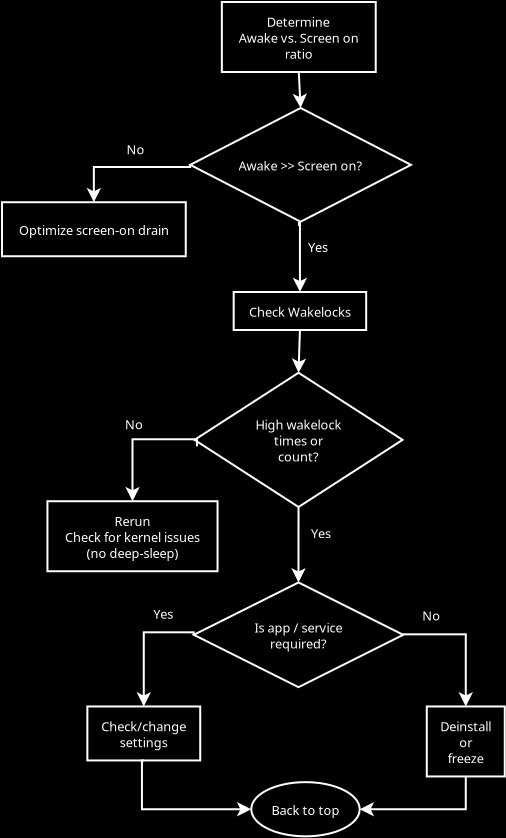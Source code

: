 <?xml version="1.0" encoding="UTF-8"?>
<dia:diagram xmlns:dia="http://www.lysator.liu.se/~alla/dia/">
  <dia:layer name="Background" visible="true" active="true">
    <dia:object type="Flowchart - Box" version="0" id="O0">
      <dia:attribute name="obj_pos">
        <dia:point val="4.646,4.05"/>
      </dia:attribute>
      <dia:attribute name="obj_bb">
        <dia:rectangle val="4.596,4;12.389,7.6"/>
      </dia:attribute>
      <dia:attribute name="elem_corner">
        <dia:point val="4.646,4.05"/>
      </dia:attribute>
      <dia:attribute name="elem_width">
        <dia:real val="7.693"/>
      </dia:attribute>
      <dia:attribute name="elem_height">
        <dia:real val="3.5"/>
      </dia:attribute>
      <dia:attribute name="border_width">
        <dia:real val="0.1"/>
      </dia:attribute>
      <dia:attribute name="border_color">
        <dia:color val="#ffffff"/>
      </dia:attribute>
      <dia:attribute name="inner_color">
        <dia:color val="#000000"/>
      </dia:attribute>
      <dia:attribute name="show_background">
        <dia:boolean val="true"/>
      </dia:attribute>
      <dia:attribute name="padding">
        <dia:real val="0.5"/>
      </dia:attribute>
      <dia:attribute name="text">
        <dia:composite type="text">
          <dia:attribute name="string">
            <dia:string>#Determine
Awake vs. Screen on
ratio#</dia:string>
          </dia:attribute>
          <dia:attribute name="font">
            <dia:font family="sans" style="0" name="Helvetica"/>
          </dia:attribute>
          <dia:attribute name="height">
            <dia:real val="0.8"/>
          </dia:attribute>
          <dia:attribute name="pos">
            <dia:point val="8.492,5.195"/>
          </dia:attribute>
          <dia:attribute name="color">
            <dia:color val="#ffffff"/>
          </dia:attribute>
          <dia:attribute name="alignment">
            <dia:enum val="1"/>
          </dia:attribute>
        </dia:composite>
      </dia:attribute>
    </dia:object>
    <dia:object type="Flowchart - Diamond" version="0" id="O1">
      <dia:attribute name="obj_pos">
        <dia:point val="3.063,9.349"/>
      </dia:attribute>
      <dia:attribute name="obj_bb">
        <dia:rectangle val="3.013,9.299;14.15,15.086"/>
      </dia:attribute>
      <dia:attribute name="elem_corner">
        <dia:point val="3.063,9.349"/>
      </dia:attribute>
      <dia:attribute name="elem_width">
        <dia:real val="11.037"/>
      </dia:attribute>
      <dia:attribute name="elem_height">
        <dia:real val="5.687"/>
      </dia:attribute>
      <dia:attribute name="border_color">
        <dia:color val="#ffffff"/>
      </dia:attribute>
      <dia:attribute name="inner_color">
        <dia:color val="#000000"/>
      </dia:attribute>
      <dia:attribute name="show_background">
        <dia:boolean val="true"/>
      </dia:attribute>
      <dia:attribute name="padding">
        <dia:real val="0.354"/>
      </dia:attribute>
      <dia:attribute name="text">
        <dia:composite type="text">
          <dia:attribute name="string">
            <dia:string>#Awake &gt;&gt; Screen on?#</dia:string>
          </dia:attribute>
          <dia:attribute name="font">
            <dia:font family="sans" style="0" name="Helvetica"/>
          </dia:attribute>
          <dia:attribute name="height">
            <dia:real val="0.8"/>
          </dia:attribute>
          <dia:attribute name="pos">
            <dia:point val="8.582,12.388"/>
          </dia:attribute>
          <dia:attribute name="color">
            <dia:color val="#ffffff"/>
          </dia:attribute>
          <dia:attribute name="alignment">
            <dia:enum val="1"/>
          </dia:attribute>
        </dia:composite>
      </dia:attribute>
    </dia:object>
    <dia:object type="Standard - Line" version="0" id="O2">
      <dia:attribute name="obj_pos">
        <dia:point val="8.492,7.55"/>
      </dia:attribute>
      <dia:attribute name="obj_bb">
        <dia:rectangle val="8.19,7.498;8.913,9.461"/>
      </dia:attribute>
      <dia:attribute name="conn_endpoints">
        <dia:point val="8.492,7.55"/>
        <dia:point val="8.582,9.349"/>
      </dia:attribute>
      <dia:attribute name="numcp">
        <dia:int val="1"/>
      </dia:attribute>
      <dia:attribute name="line_color">
        <dia:color val="#ffffff"/>
      </dia:attribute>
      <dia:attribute name="end_arrow">
        <dia:enum val="22"/>
      </dia:attribute>
      <dia:attribute name="end_arrow_length">
        <dia:real val="0.5"/>
      </dia:attribute>
      <dia:attribute name="end_arrow_width">
        <dia:real val="0.5"/>
      </dia:attribute>
      <dia:connections>
        <dia:connection handle="0" to="O0" connection="13"/>
        <dia:connection handle="1" to="O1" connection="0"/>
      </dia:connections>
    </dia:object>
    <dia:object type="Flowchart - Box" version="0" id="O3">
      <dia:attribute name="obj_pos">
        <dia:point val="5.237,18.55"/>
      </dia:attribute>
      <dia:attribute name="obj_bb">
        <dia:rectangle val="5.188,18.5;11.912,20.5"/>
      </dia:attribute>
      <dia:attribute name="elem_corner">
        <dia:point val="5.237,18.55"/>
      </dia:attribute>
      <dia:attribute name="elem_width">
        <dia:real val="6.625"/>
      </dia:attribute>
      <dia:attribute name="elem_height">
        <dia:real val="1.9"/>
      </dia:attribute>
      <dia:attribute name="border_color">
        <dia:color val="#ffffff"/>
      </dia:attribute>
      <dia:attribute name="inner_color">
        <dia:color val="#000000"/>
      </dia:attribute>
      <dia:attribute name="show_background">
        <dia:boolean val="true"/>
      </dia:attribute>
      <dia:attribute name="padding">
        <dia:real val="0.5"/>
      </dia:attribute>
      <dia:attribute name="text">
        <dia:composite type="text">
          <dia:attribute name="string">
            <dia:string>#Check Wakelocks#</dia:string>
          </dia:attribute>
          <dia:attribute name="font">
            <dia:font family="sans" style="0" name="Helvetica"/>
          </dia:attribute>
          <dia:attribute name="height">
            <dia:real val="0.8"/>
          </dia:attribute>
          <dia:attribute name="pos">
            <dia:point val="8.55,19.695"/>
          </dia:attribute>
          <dia:attribute name="color">
            <dia:color val="#ffffff"/>
          </dia:attribute>
          <dia:attribute name="alignment">
            <dia:enum val="1"/>
          </dia:attribute>
        </dia:composite>
      </dia:attribute>
    </dia:object>
    <dia:object type="Standard - ZigZagLine" version="1" id="O4">
      <dia:attribute name="obj_pos">
        <dia:point val="8.5,15.25"/>
      </dia:attribute>
      <dia:attribute name="obj_bb">
        <dia:rectangle val="8.188,15.05;8.912,18.662"/>
      </dia:attribute>
      <dia:attribute name="orth_points">
        <dia:point val="8.5,15.25"/>
        <dia:point val="8.5,15.1"/>
        <dia:point val="8.55,15.1"/>
        <dia:point val="8.55,18.55"/>
      </dia:attribute>
      <dia:attribute name="orth_orient">
        <dia:enum val="1"/>
        <dia:enum val="0"/>
        <dia:enum val="1"/>
      </dia:attribute>
      <dia:attribute name="autorouting">
        <dia:boolean val="false"/>
      </dia:attribute>
      <dia:attribute name="line_color">
        <dia:color val="#ffffff"/>
      </dia:attribute>
      <dia:attribute name="end_arrow">
        <dia:enum val="22"/>
      </dia:attribute>
      <dia:attribute name="end_arrow_length">
        <dia:real val="0.5"/>
      </dia:attribute>
      <dia:attribute name="end_arrow_width">
        <dia:real val="0.5"/>
      </dia:attribute>
      <dia:connections>
        <dia:connection handle="1" to="O3" connection="2"/>
      </dia:connections>
    </dia:object>
    <dia:object type="Standard - Text" version="1" id="O5">
      <dia:attribute name="obj_pos">
        <dia:point val="8.95,16.55"/>
      </dia:attribute>
      <dia:attribute name="obj_bb">
        <dia:rectangle val="8.95,15.955;9.982,16.703"/>
      </dia:attribute>
      <dia:attribute name="text">
        <dia:composite type="text">
          <dia:attribute name="string">
            <dia:string>#Yes#</dia:string>
          </dia:attribute>
          <dia:attribute name="font">
            <dia:font family="sans" style="0" name="Helvetica"/>
          </dia:attribute>
          <dia:attribute name="height">
            <dia:real val="0.8"/>
          </dia:attribute>
          <dia:attribute name="pos">
            <dia:point val="8.95,16.55"/>
          </dia:attribute>
          <dia:attribute name="color">
            <dia:color val="#ffffff"/>
          </dia:attribute>
          <dia:attribute name="alignment">
            <dia:enum val="0"/>
          </dia:attribute>
        </dia:composite>
      </dia:attribute>
      <dia:attribute name="valign">
        <dia:enum val="3"/>
      </dia:attribute>
    </dia:object>
    <dia:object type="Flowchart - Diamond" version="0" id="O6">
      <dia:attribute name="obj_pos">
        <dia:point val="3.277,22.588"/>
      </dia:attribute>
      <dia:attribute name="obj_bb">
        <dia:rectangle val="3.227,22.538;13.731,29.349"/>
      </dia:attribute>
      <dia:attribute name="elem_corner">
        <dia:point val="3.277,22.588"/>
      </dia:attribute>
      <dia:attribute name="elem_width">
        <dia:real val="10.404"/>
      </dia:attribute>
      <dia:attribute name="elem_height">
        <dia:real val="6.711"/>
      </dia:attribute>
      <dia:attribute name="border_color">
        <dia:color val="#ffffff"/>
      </dia:attribute>
      <dia:attribute name="inner_color">
        <dia:color val="#000000"/>
      </dia:attribute>
      <dia:attribute name="show_background">
        <dia:boolean val="true"/>
      </dia:attribute>
      <dia:attribute name="padding">
        <dia:real val="0.354"/>
      </dia:attribute>
      <dia:attribute name="text">
        <dia:composite type="text">
          <dia:attribute name="string">
            <dia:string>#High wakelock
times or
count?#</dia:string>
          </dia:attribute>
          <dia:attribute name="font">
            <dia:font family="sans" style="0" name="Helvetica"/>
          </dia:attribute>
          <dia:attribute name="height">
            <dia:real val="0.8"/>
          </dia:attribute>
          <dia:attribute name="pos">
            <dia:point val="8.479,25.339"/>
          </dia:attribute>
          <dia:attribute name="color">
            <dia:color val="#ffffff"/>
          </dia:attribute>
          <dia:attribute name="alignment">
            <dia:enum val="1"/>
          </dia:attribute>
        </dia:composite>
      </dia:attribute>
    </dia:object>
    <dia:object type="Standard - Line" version="0" id="O7">
      <dia:attribute name="obj_pos">
        <dia:point val="8.55,20.45"/>
      </dia:attribute>
      <dia:attribute name="obj_bb">
        <dia:rectangle val="8.138,20.398;8.861,22.7"/>
      </dia:attribute>
      <dia:attribute name="conn_endpoints">
        <dia:point val="8.55,20.45"/>
        <dia:point val="8.479,22.588"/>
      </dia:attribute>
      <dia:attribute name="numcp">
        <dia:int val="1"/>
      </dia:attribute>
      <dia:attribute name="line_color">
        <dia:color val="#ffffff"/>
      </dia:attribute>
      <dia:attribute name="end_arrow">
        <dia:enum val="22"/>
      </dia:attribute>
      <dia:attribute name="end_arrow_length">
        <dia:real val="0.5"/>
      </dia:attribute>
      <dia:attribute name="end_arrow_width">
        <dia:real val="0.5"/>
      </dia:attribute>
      <dia:connections>
        <dia:connection handle="0" to="O3" connection="13"/>
        <dia:connection handle="1" to="O6" connection="0"/>
      </dia:connections>
    </dia:object>
    <dia:object type="Flowchart - Diamond" version="0" id="O8">
      <dia:attribute name="obj_pos">
        <dia:point val="3.242,33.074"/>
      </dia:attribute>
      <dia:attribute name="obj_bb">
        <dia:rectangle val="3.192,33.024;13.761,38.359"/>
      </dia:attribute>
      <dia:attribute name="elem_corner">
        <dia:point val="3.242,33.074"/>
      </dia:attribute>
      <dia:attribute name="elem_width">
        <dia:real val="10.469"/>
      </dia:attribute>
      <dia:attribute name="elem_height">
        <dia:real val="5.234"/>
      </dia:attribute>
      <dia:attribute name="border_color">
        <dia:color val="#ffffff"/>
      </dia:attribute>
      <dia:attribute name="inner_color">
        <dia:color val="#000000"/>
      </dia:attribute>
      <dia:attribute name="show_background">
        <dia:boolean val="true"/>
      </dia:attribute>
      <dia:attribute name="padding">
        <dia:real val="0.354"/>
      </dia:attribute>
      <dia:attribute name="text">
        <dia:composite type="text">
          <dia:attribute name="string">
            <dia:string>#Is app / service
required?#</dia:string>
          </dia:attribute>
          <dia:attribute name="font">
            <dia:font family="sans" style="0" name="Helvetica"/>
          </dia:attribute>
          <dia:attribute name="height">
            <dia:real val="0.8"/>
          </dia:attribute>
          <dia:attribute name="pos">
            <dia:point val="8.477,35.486"/>
          </dia:attribute>
          <dia:attribute name="color">
            <dia:color val="#ffffff"/>
          </dia:attribute>
          <dia:attribute name="alignment">
            <dia:enum val="1"/>
          </dia:attribute>
        </dia:composite>
      </dia:attribute>
    </dia:object>
    <dia:object type="Standard - ZigZagLine" version="1" id="O9">
      <dia:attribute name="obj_pos">
        <dia:point val="8.479,29.299"/>
      </dia:attribute>
      <dia:attribute name="obj_bb">
        <dia:rectangle val="8.115,29.249;8.839,33.186"/>
      </dia:attribute>
      <dia:attribute name="orth_points">
        <dia:point val="8.479,29.299"/>
        <dia:point val="8.479,30.262"/>
        <dia:point val="8.477,30.262"/>
        <dia:point val="8.477,33.074"/>
      </dia:attribute>
      <dia:attribute name="orth_orient">
        <dia:enum val="1"/>
        <dia:enum val="0"/>
        <dia:enum val="1"/>
      </dia:attribute>
      <dia:attribute name="autorouting">
        <dia:boolean val="false"/>
      </dia:attribute>
      <dia:attribute name="line_color">
        <dia:color val="#ffffff"/>
      </dia:attribute>
      <dia:attribute name="end_arrow">
        <dia:enum val="22"/>
      </dia:attribute>
      <dia:attribute name="end_arrow_length">
        <dia:real val="0.5"/>
      </dia:attribute>
      <dia:attribute name="end_arrow_width">
        <dia:real val="0.5"/>
      </dia:attribute>
      <dia:connections>
        <dia:connection handle="0" to="O6" connection="8"/>
        <dia:connection handle="1" to="O8" connection="0"/>
      </dia:connections>
    </dia:object>
    <dia:object type="Flowchart - Box" version="0" id="O10">
      <dia:attribute name="obj_pos">
        <dia:point val="14.892,39.273"/>
      </dia:attribute>
      <dia:attribute name="obj_bb">
        <dia:rectangle val="14.842,39.223;18.842,42.823"/>
      </dia:attribute>
      <dia:attribute name="elem_corner">
        <dia:point val="14.892,39.273"/>
      </dia:attribute>
      <dia:attribute name="elem_width">
        <dia:real val="3.9"/>
      </dia:attribute>
      <dia:attribute name="elem_height">
        <dia:real val="3.5"/>
      </dia:attribute>
      <dia:attribute name="border_color">
        <dia:color val="#ffffff"/>
      </dia:attribute>
      <dia:attribute name="inner_color">
        <dia:color val="#000000"/>
      </dia:attribute>
      <dia:attribute name="show_background">
        <dia:boolean val="true"/>
      </dia:attribute>
      <dia:attribute name="padding">
        <dia:real val="0.5"/>
      </dia:attribute>
      <dia:attribute name="text">
        <dia:composite type="text">
          <dia:attribute name="string">
            <dia:string>#Deinstall
or
freeze#</dia:string>
          </dia:attribute>
          <dia:attribute name="font">
            <dia:font family="sans" style="0" name="Helvetica"/>
          </dia:attribute>
          <dia:attribute name="height">
            <dia:real val="0.8"/>
          </dia:attribute>
          <dia:attribute name="pos">
            <dia:point val="16.842,40.418"/>
          </dia:attribute>
          <dia:attribute name="color">
            <dia:color val="#ffffff"/>
          </dia:attribute>
          <dia:attribute name="alignment">
            <dia:enum val="1"/>
          </dia:attribute>
        </dia:composite>
      </dia:attribute>
    </dia:object>
    <dia:object type="Flowchart - Box" version="0" id="O11">
      <dia:attribute name="obj_pos">
        <dia:point val="-2.079,39.273"/>
      </dia:attribute>
      <dia:attribute name="obj_bb">
        <dia:rectangle val="-2.129,39.223;3.614,42.023"/>
      </dia:attribute>
      <dia:attribute name="elem_corner">
        <dia:point val="-2.079,39.273"/>
      </dia:attribute>
      <dia:attribute name="elem_width">
        <dia:real val="5.643"/>
      </dia:attribute>
      <dia:attribute name="elem_height">
        <dia:real val="2.7"/>
      </dia:attribute>
      <dia:attribute name="border_color">
        <dia:color val="#ffffff"/>
      </dia:attribute>
      <dia:attribute name="inner_color">
        <dia:color val="#000000"/>
      </dia:attribute>
      <dia:attribute name="show_background">
        <dia:boolean val="true"/>
      </dia:attribute>
      <dia:attribute name="padding">
        <dia:real val="0.5"/>
      </dia:attribute>
      <dia:attribute name="text">
        <dia:composite type="text">
          <dia:attribute name="string">
            <dia:string>#Check/change
settings#</dia:string>
          </dia:attribute>
          <dia:attribute name="font">
            <dia:font family="sans" style="0" name="Helvetica"/>
          </dia:attribute>
          <dia:attribute name="height">
            <dia:real val="0.8"/>
          </dia:attribute>
          <dia:attribute name="pos">
            <dia:point val="0.742,40.418"/>
          </dia:attribute>
          <dia:attribute name="color">
            <dia:color val="#ffffff"/>
          </dia:attribute>
          <dia:attribute name="alignment">
            <dia:enum val="1"/>
          </dia:attribute>
        </dia:composite>
      </dia:attribute>
    </dia:object>
    <dia:object type="Standard - ZigZagLine" version="1" id="O12">
      <dia:attribute name="obj_pos">
        <dia:point val="3.242,35.691"/>
      </dia:attribute>
      <dia:attribute name="obj_bb">
        <dia:rectangle val="0.381,35.517;3.292,39.385"/>
      </dia:attribute>
      <dia:attribute name="orth_points">
        <dia:point val="3.242,35.691"/>
        <dia:point val="3.242,35.566"/>
        <dia:point val="0.742,35.566"/>
        <dia:point val="0.742,39.273"/>
      </dia:attribute>
      <dia:attribute name="orth_orient">
        <dia:enum val="1"/>
        <dia:enum val="0"/>
        <dia:enum val="1"/>
      </dia:attribute>
      <dia:attribute name="autorouting">
        <dia:boolean val="false"/>
      </dia:attribute>
      <dia:attribute name="line_color">
        <dia:color val="#ffffff"/>
      </dia:attribute>
      <dia:attribute name="end_arrow">
        <dia:enum val="22"/>
      </dia:attribute>
      <dia:attribute name="end_arrow_length">
        <dia:real val="0.5"/>
      </dia:attribute>
      <dia:attribute name="end_arrow_width">
        <dia:real val="0.5"/>
      </dia:attribute>
      <dia:connections>
        <dia:connection handle="0" to="O8" connection="12"/>
        <dia:connection handle="1" to="O11" connection="2"/>
      </dia:connections>
    </dia:object>
    <dia:object type="Standard - ZigZagLine" version="1" id="O13">
      <dia:attribute name="obj_pos">
        <dia:point val="13.711,35.691"/>
      </dia:attribute>
      <dia:attribute name="obj_bb">
        <dia:rectangle val="13.661,35.617;17.204,39.385"/>
      </dia:attribute>
      <dia:attribute name="orth_points">
        <dia:point val="13.711,35.691"/>
        <dia:point val="13.711,35.666"/>
        <dia:point val="16.842,35.666"/>
        <dia:point val="16.842,39.273"/>
      </dia:attribute>
      <dia:attribute name="orth_orient">
        <dia:enum val="1"/>
        <dia:enum val="0"/>
        <dia:enum val="1"/>
      </dia:attribute>
      <dia:attribute name="autorouting">
        <dia:boolean val="false"/>
      </dia:attribute>
      <dia:attribute name="line_color">
        <dia:color val="#ffffff"/>
      </dia:attribute>
      <dia:attribute name="end_arrow">
        <dia:enum val="22"/>
      </dia:attribute>
      <dia:attribute name="end_arrow_length">
        <dia:real val="0.5"/>
      </dia:attribute>
      <dia:attribute name="end_arrow_width">
        <dia:real val="0.5"/>
      </dia:attribute>
      <dia:connections>
        <dia:connection handle="0" to="O8" connection="4"/>
        <dia:connection handle="1" to="O10" connection="2"/>
      </dia:connections>
    </dia:object>
    <dia:object type="Flowchart - Ellipse" version="0" id="O14">
      <dia:attribute name="obj_pos">
        <dia:point val="6.118,43.057"/>
      </dia:attribute>
      <dia:attribute name="obj_bb">
        <dia:rectangle val="6.068,43.007;11.588,45.816"/>
      </dia:attribute>
      <dia:attribute name="elem_corner">
        <dia:point val="6.118,43.057"/>
      </dia:attribute>
      <dia:attribute name="elem_width">
        <dia:real val="5.419"/>
      </dia:attribute>
      <dia:attribute name="elem_height">
        <dia:real val="2.71"/>
      </dia:attribute>
      <dia:attribute name="border_color">
        <dia:color val="#ffffff"/>
      </dia:attribute>
      <dia:attribute name="inner_color">
        <dia:color val="#000000"/>
      </dia:attribute>
      <dia:attribute name="show_background">
        <dia:boolean val="true"/>
      </dia:attribute>
      <dia:attribute name="padding">
        <dia:real val="0.354"/>
      </dia:attribute>
      <dia:attribute name="text">
        <dia:composite type="text">
          <dia:attribute name="string">
            <dia:string>#Back to top#</dia:string>
          </dia:attribute>
          <dia:attribute name="font">
            <dia:font family="sans" style="0" name="Helvetica"/>
          </dia:attribute>
          <dia:attribute name="height">
            <dia:real val="0.8"/>
          </dia:attribute>
          <dia:attribute name="pos">
            <dia:point val="8.828,44.607"/>
          </dia:attribute>
          <dia:attribute name="color">
            <dia:color val="#ffffff"/>
          </dia:attribute>
          <dia:attribute name="alignment">
            <dia:enum val="1"/>
          </dia:attribute>
        </dia:composite>
      </dia:attribute>
    </dia:object>
    <dia:object type="Standard - ZigZagLine" version="1" id="O15">
      <dia:attribute name="obj_pos">
        <dia:point val="0.742,41.973"/>
      </dia:attribute>
      <dia:attribute name="obj_bb">
        <dia:rectangle val="0.6,41.923;6.23,44.773"/>
      </dia:attribute>
      <dia:attribute name="orth_points">
        <dia:point val="0.742,41.973"/>
        <dia:point val="0.65,41.973"/>
        <dia:point val="0.65,44.412"/>
        <dia:point val="6.118,44.412"/>
      </dia:attribute>
      <dia:attribute name="orth_orient">
        <dia:enum val="0"/>
        <dia:enum val="1"/>
        <dia:enum val="0"/>
      </dia:attribute>
      <dia:attribute name="autorouting">
        <dia:boolean val="false"/>
      </dia:attribute>
      <dia:attribute name="line_color">
        <dia:color val="#ffffff"/>
      </dia:attribute>
      <dia:attribute name="end_arrow">
        <dia:enum val="22"/>
      </dia:attribute>
      <dia:attribute name="end_arrow_length">
        <dia:real val="0.5"/>
      </dia:attribute>
      <dia:attribute name="end_arrow_width">
        <dia:real val="0.5"/>
      </dia:attribute>
      <dia:connections>
        <dia:connection handle="0" to="O11" connection="13"/>
        <dia:connection handle="1" to="O14" connection="8"/>
      </dia:connections>
    </dia:object>
    <dia:object type="Standard - ZigZagLine" version="1" id="O16">
      <dia:attribute name="obj_pos">
        <dia:point val="16.842,42.773"/>
      </dia:attribute>
      <dia:attribute name="obj_bb">
        <dia:rectangle val="11.426,42.723;16.892,44.773"/>
      </dia:attribute>
      <dia:attribute name="orth_points">
        <dia:point val="16.842,42.773"/>
        <dia:point val="16.842,44.412"/>
        <dia:point val="11.538,44.412"/>
      </dia:attribute>
      <dia:attribute name="orth_orient">
        <dia:enum val="1"/>
        <dia:enum val="0"/>
      </dia:attribute>
      <dia:attribute name="autorouting">
        <dia:boolean val="true"/>
      </dia:attribute>
      <dia:attribute name="line_color">
        <dia:color val="#ffffff"/>
      </dia:attribute>
      <dia:attribute name="end_arrow">
        <dia:enum val="22"/>
      </dia:attribute>
      <dia:attribute name="end_arrow_length">
        <dia:real val="0.5"/>
      </dia:attribute>
      <dia:attribute name="end_arrow_width">
        <dia:real val="0.5"/>
      </dia:attribute>
      <dia:connections>
        <dia:connection handle="0" to="O10" connection="13"/>
        <dia:connection handle="1" to="O14" connection="0"/>
      </dia:connections>
    </dia:object>
    <dia:object type="Standard - Text" version="1" id="O17">
      <dia:attribute name="obj_pos">
        <dia:point val="9.1,30.863"/>
      </dia:attribute>
      <dia:attribute name="obj_bb">
        <dia:rectangle val="9.1,30.267;10.133,31.015"/>
      </dia:attribute>
      <dia:attribute name="text">
        <dia:composite type="text">
          <dia:attribute name="string">
            <dia:string>#Yes#</dia:string>
          </dia:attribute>
          <dia:attribute name="font">
            <dia:font family="sans" style="0" name="Helvetica"/>
          </dia:attribute>
          <dia:attribute name="height">
            <dia:real val="0.8"/>
          </dia:attribute>
          <dia:attribute name="pos">
            <dia:point val="9.1,30.863"/>
          </dia:attribute>
          <dia:attribute name="color">
            <dia:color val="#ffffff"/>
          </dia:attribute>
          <dia:attribute name="alignment">
            <dia:enum val="0"/>
          </dia:attribute>
        </dia:composite>
      </dia:attribute>
      <dia:attribute name="valign">
        <dia:enum val="3"/>
      </dia:attribute>
    </dia:object>
    <dia:object type="Flowchart - Box" version="0" id="O18">
      <dia:attribute name="obj_pos">
        <dia:point val="-4.075,29.012"/>
      </dia:attribute>
      <dia:attribute name="obj_bb">
        <dia:rectangle val="-4.125,28.962;4.48,32.562"/>
      </dia:attribute>
      <dia:attribute name="elem_corner">
        <dia:point val="-4.075,29.012"/>
      </dia:attribute>
      <dia:attribute name="elem_width">
        <dia:real val="8.505"/>
      </dia:attribute>
      <dia:attribute name="elem_height">
        <dia:real val="3.5"/>
      </dia:attribute>
      <dia:attribute name="border_color">
        <dia:color val="#ffffff"/>
      </dia:attribute>
      <dia:attribute name="inner_color">
        <dia:color val="#000000"/>
      </dia:attribute>
      <dia:attribute name="show_background">
        <dia:boolean val="true"/>
      </dia:attribute>
      <dia:attribute name="padding">
        <dia:real val="0.5"/>
      </dia:attribute>
      <dia:attribute name="text">
        <dia:composite type="text">
          <dia:attribute name="string">
            <dia:string>#Rerun
Check for kernel issues
(no deep-sleep)#</dia:string>
          </dia:attribute>
          <dia:attribute name="font">
            <dia:font family="sans" style="0" name="Helvetica"/>
          </dia:attribute>
          <dia:attribute name="height">
            <dia:real val="0.8"/>
          </dia:attribute>
          <dia:attribute name="pos">
            <dia:point val="0.178,30.157"/>
          </dia:attribute>
          <dia:attribute name="color">
            <dia:color val="#ffffff"/>
          </dia:attribute>
          <dia:attribute name="alignment">
            <dia:enum val="1"/>
          </dia:attribute>
        </dia:composite>
      </dia:attribute>
    </dia:object>
    <dia:object type="Standard - ZigZagLine" version="1" id="O19">
      <dia:attribute name="obj_pos">
        <dia:point val="3.4,26.267"/>
      </dia:attribute>
      <dia:attribute name="obj_bb">
        <dia:rectangle val="-0.184,25.863;3.45,29.124"/>
      </dia:attribute>
      <dia:attribute name="orth_points">
        <dia:point val="3.4,26.267"/>
        <dia:point val="3.4,25.913"/>
        <dia:point val="0.178,25.913"/>
        <dia:point val="0.178,29.012"/>
      </dia:attribute>
      <dia:attribute name="orth_orient">
        <dia:enum val="1"/>
        <dia:enum val="0"/>
        <dia:enum val="1"/>
      </dia:attribute>
      <dia:attribute name="autorouting">
        <dia:boolean val="false"/>
      </dia:attribute>
      <dia:attribute name="line_color">
        <dia:color val="#ffffff"/>
      </dia:attribute>
      <dia:attribute name="end_arrow">
        <dia:enum val="22"/>
      </dia:attribute>
      <dia:attribute name="end_arrow_length">
        <dia:real val="0.5"/>
      </dia:attribute>
      <dia:attribute name="end_arrow_width">
        <dia:real val="0.5"/>
      </dia:attribute>
      <dia:connections>
        <dia:connection handle="1" to="O18" connection="2"/>
      </dia:connections>
    </dia:object>
    <dia:object type="Standard - Text" version="1" id="O20">
      <dia:attribute name="obj_pos">
        <dia:point val="-0.2,25.416"/>
      </dia:attribute>
      <dia:attribute name="obj_bb">
        <dia:rectangle val="-0.2,24.822;0.672,25.569"/>
      </dia:attribute>
      <dia:attribute name="text">
        <dia:composite type="text">
          <dia:attribute name="string">
            <dia:string>#No#</dia:string>
          </dia:attribute>
          <dia:attribute name="font">
            <dia:font family="sans" style="0" name="Helvetica"/>
          </dia:attribute>
          <dia:attribute name="height">
            <dia:real val="0.8"/>
          </dia:attribute>
          <dia:attribute name="pos">
            <dia:point val="-0.2,25.416"/>
          </dia:attribute>
          <dia:attribute name="color">
            <dia:color val="#ffffff"/>
          </dia:attribute>
          <dia:attribute name="alignment">
            <dia:enum val="0"/>
          </dia:attribute>
        </dia:composite>
      </dia:attribute>
      <dia:attribute name="valign">
        <dia:enum val="3"/>
      </dia:attribute>
    </dia:object>
    <dia:object type="Flowchart - Box" version="0" id="O21">
      <dia:attribute name="obj_pos">
        <dia:point val="-6.347,14.062"/>
      </dia:attribute>
      <dia:attribute name="obj_bb">
        <dia:rectangle val="-6.397,14.012;2.89,16.812"/>
      </dia:attribute>
      <dia:attribute name="elem_corner">
        <dia:point val="-6.347,14.062"/>
      </dia:attribute>
      <dia:attribute name="elem_width">
        <dia:real val="9.188"/>
      </dia:attribute>
      <dia:attribute name="elem_height">
        <dia:real val="2.7"/>
      </dia:attribute>
      <dia:attribute name="border_color">
        <dia:color val="#ffffff"/>
      </dia:attribute>
      <dia:attribute name="inner_color">
        <dia:color val="#000000"/>
      </dia:attribute>
      <dia:attribute name="show_background">
        <dia:boolean val="true"/>
      </dia:attribute>
      <dia:attribute name="padding">
        <dia:real val="0.5"/>
      </dia:attribute>
      <dia:attribute name="text">
        <dia:composite type="text">
          <dia:attribute name="string">
            <dia:string>#Optimize screen-on drain#</dia:string>
          </dia:attribute>
          <dia:attribute name="font">
            <dia:font family="sans" style="0" name="Helvetica"/>
          </dia:attribute>
          <dia:attribute name="height">
            <dia:real val="0.8"/>
          </dia:attribute>
          <dia:attribute name="pos">
            <dia:point val="-1.754,15.607"/>
          </dia:attribute>
          <dia:attribute name="color">
            <dia:color val="#ffffff"/>
          </dia:attribute>
          <dia:attribute name="alignment">
            <dia:enum val="1"/>
          </dia:attribute>
        </dia:composite>
      </dia:attribute>
    </dia:object>
    <dia:object type="Standard - ZigZagLine" version="1" id="O22">
      <dia:attribute name="obj_pos">
        <dia:point val="3.063,12.193"/>
      </dia:attribute>
      <dia:attribute name="obj_bb">
        <dia:rectangle val="-2.115,12.143;3.113,14.174"/>
      </dia:attribute>
      <dia:attribute name="orth_points">
        <dia:point val="3.063,12.193"/>
        <dia:point val="3.063,12.3"/>
        <dia:point val="-1.754,12.3"/>
        <dia:point val="-1.754,14.062"/>
      </dia:attribute>
      <dia:attribute name="orth_orient">
        <dia:enum val="1"/>
        <dia:enum val="0"/>
        <dia:enum val="1"/>
      </dia:attribute>
      <dia:attribute name="autorouting">
        <dia:boolean val="false"/>
      </dia:attribute>
      <dia:attribute name="line_color">
        <dia:color val="#ffffff"/>
      </dia:attribute>
      <dia:attribute name="end_arrow">
        <dia:enum val="22"/>
      </dia:attribute>
      <dia:attribute name="end_arrow_length">
        <dia:real val="0.5"/>
      </dia:attribute>
      <dia:attribute name="end_arrow_width">
        <dia:real val="0.5"/>
      </dia:attribute>
      <dia:connections>
        <dia:connection handle="0" to="O1" connection="12"/>
        <dia:connection handle="1" to="O21" connection="2"/>
      </dia:connections>
    </dia:object>
    <dia:object type="Standard - Text" version="1" id="O23">
      <dia:attribute name="obj_pos">
        <dia:point val="1.211,34.882"/>
      </dia:attribute>
      <dia:attribute name="obj_bb">
        <dia:rectangle val="1.211,34.286;2.244,35.034"/>
      </dia:attribute>
      <dia:attribute name="text">
        <dia:composite type="text">
          <dia:attribute name="string">
            <dia:string>#Yes#</dia:string>
          </dia:attribute>
          <dia:attribute name="font">
            <dia:font family="sans" style="0" name="Helvetica"/>
          </dia:attribute>
          <dia:attribute name="height">
            <dia:real val="0.8"/>
          </dia:attribute>
          <dia:attribute name="pos">
            <dia:point val="1.211,34.882"/>
          </dia:attribute>
          <dia:attribute name="color">
            <dia:color val="#ffffff"/>
          </dia:attribute>
          <dia:attribute name="alignment">
            <dia:enum val="0"/>
          </dia:attribute>
        </dia:composite>
      </dia:attribute>
      <dia:attribute name="valign">
        <dia:enum val="3"/>
      </dia:attribute>
    </dia:object>
    <dia:object type="Standard - Text" version="1" id="O24">
      <dia:attribute name="obj_pos">
        <dia:point val="14.661,34.981"/>
      </dia:attribute>
      <dia:attribute name="obj_bb">
        <dia:rectangle val="14.661,34.386;15.534,35.134"/>
      </dia:attribute>
      <dia:attribute name="text">
        <dia:composite type="text">
          <dia:attribute name="string">
            <dia:string>#No#</dia:string>
          </dia:attribute>
          <dia:attribute name="font">
            <dia:font family="sans" style="0" name="Helvetica"/>
          </dia:attribute>
          <dia:attribute name="height">
            <dia:real val="0.8"/>
          </dia:attribute>
          <dia:attribute name="pos">
            <dia:point val="14.661,34.981"/>
          </dia:attribute>
          <dia:attribute name="color">
            <dia:color val="#ffffff"/>
          </dia:attribute>
          <dia:attribute name="alignment">
            <dia:enum val="0"/>
          </dia:attribute>
        </dia:composite>
      </dia:attribute>
      <dia:attribute name="valign">
        <dia:enum val="3"/>
      </dia:attribute>
    </dia:object>
    <dia:object type="Standard - Text" version="1" id="O25">
      <dia:attribute name="obj_pos">
        <dia:point val="-0.12,11.665"/>
      </dia:attribute>
      <dia:attribute name="obj_bb">
        <dia:rectangle val="-0.12,11.07;0.753,11.818"/>
      </dia:attribute>
      <dia:attribute name="text">
        <dia:composite type="text">
          <dia:attribute name="string">
            <dia:string>#No#</dia:string>
          </dia:attribute>
          <dia:attribute name="font">
            <dia:font family="sans" style="0" name="Helvetica"/>
          </dia:attribute>
          <dia:attribute name="height">
            <dia:real val="0.8"/>
          </dia:attribute>
          <dia:attribute name="pos">
            <dia:point val="-0.12,11.665"/>
          </dia:attribute>
          <dia:attribute name="color">
            <dia:color val="#ffffff"/>
          </dia:attribute>
          <dia:attribute name="alignment">
            <dia:enum val="0"/>
          </dia:attribute>
        </dia:composite>
      </dia:attribute>
      <dia:attribute name="valign">
        <dia:enum val="3"/>
      </dia:attribute>
    </dia:object>
  </dia:layer>
</dia:diagram>
